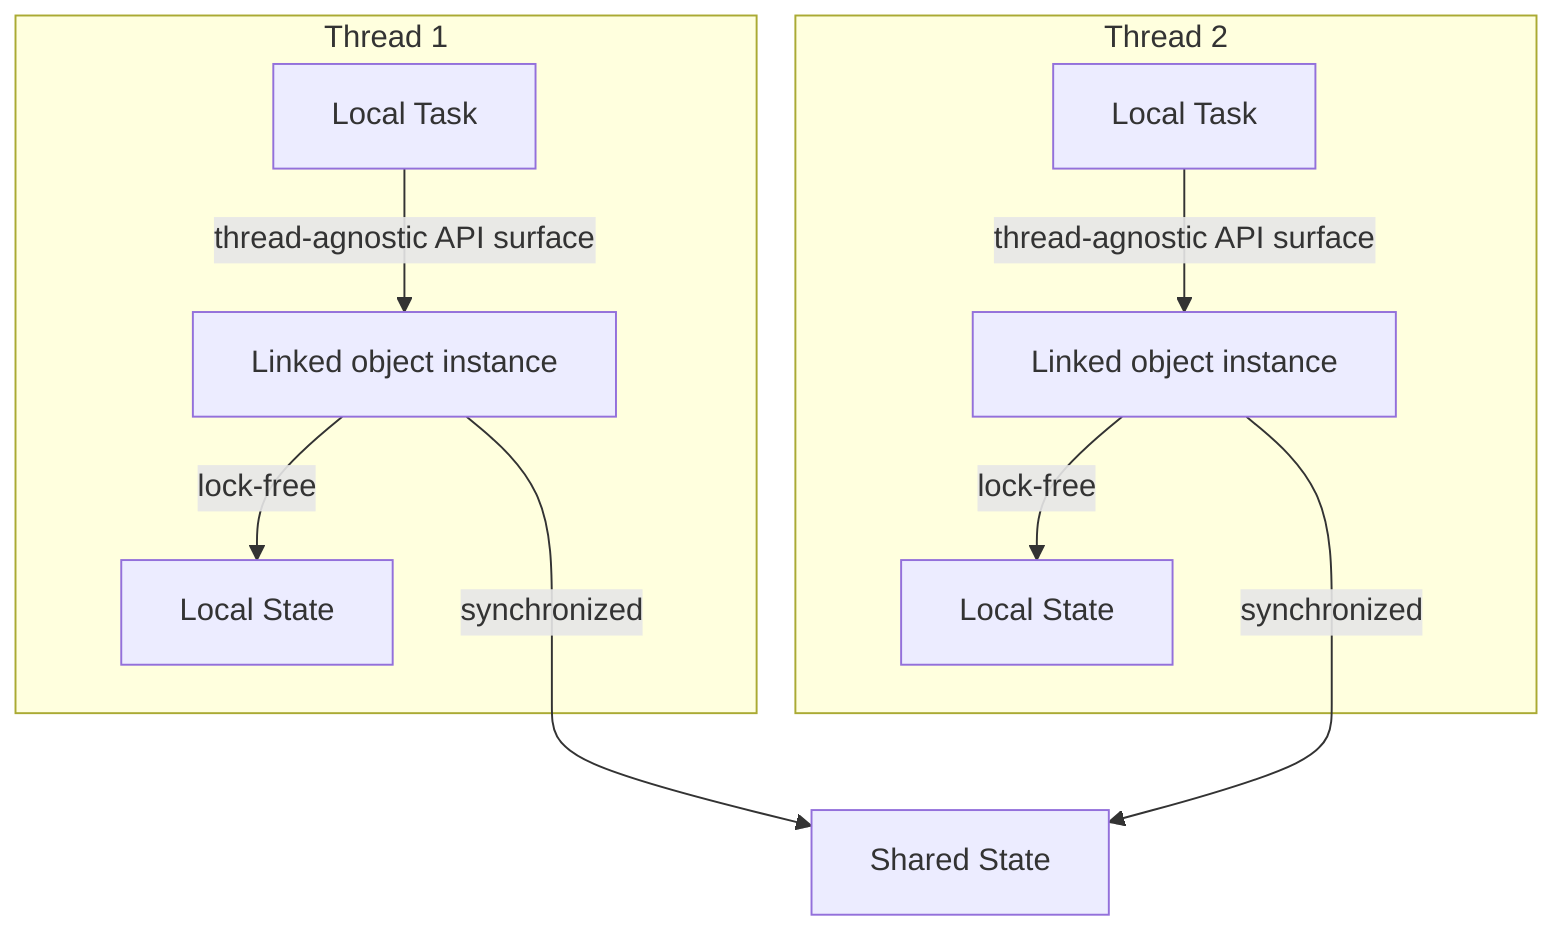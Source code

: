 graph TD
    direction LR
    
    subgraph Thread1[Thread 1]
        Task1[Local Task] -->|thread-agnostic API surface| Instance1[Linked object instance]
        Instance1 -->|lock-free| Local1[Local State]
    end
    
    subgraph Thread2[Thread 2]
        Task2[Local Task] -->|thread-agnostic API surface| Instance2[Linked object instance]
        Instance2 -->|lock-free| Local2[Local State]
    end
    
    SS[Shared State]

    Instance1 --->|synchronized| SS
    Instance2 --->|synchronized| SS